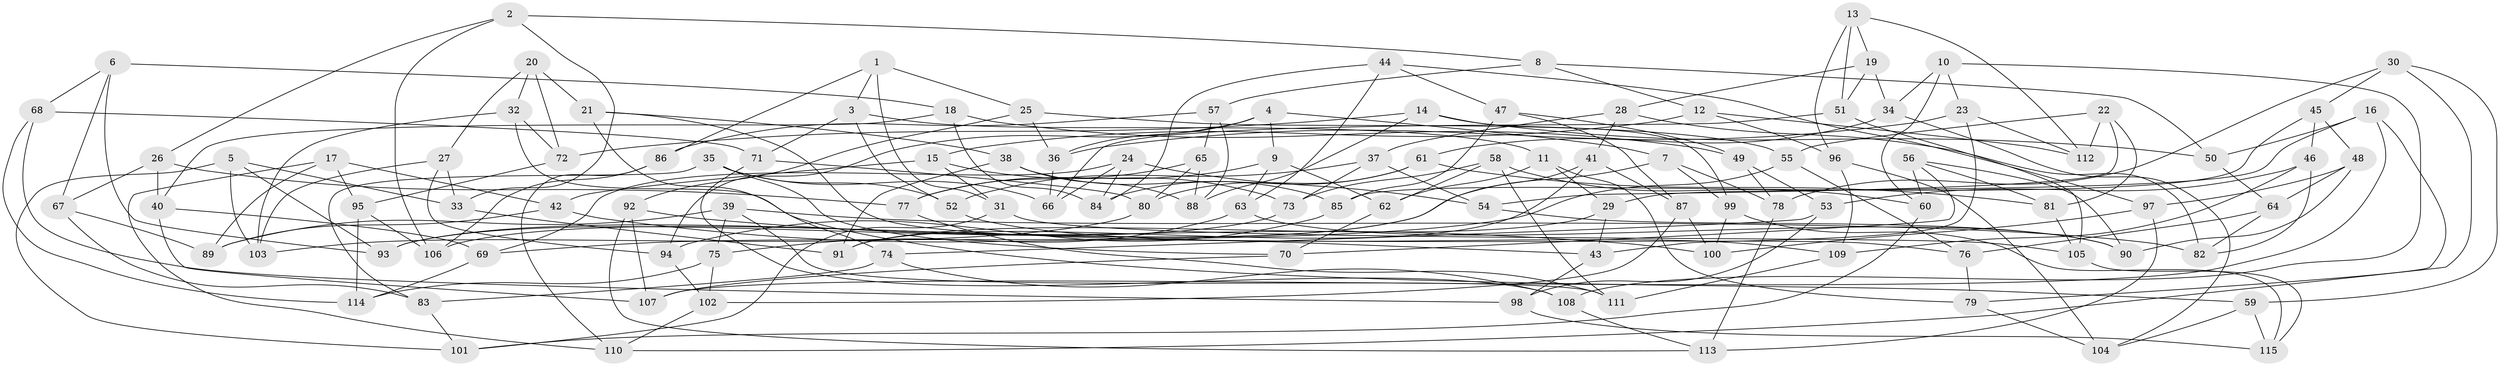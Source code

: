 // coarse degree distribution, {6: 0.47297297297297297, 4: 0.44594594594594594, 5: 0.08108108108108109}
// Generated by graph-tools (version 1.1) at 2025/52/02/27/25 19:52:35]
// undirected, 115 vertices, 230 edges
graph export_dot {
graph [start="1"]
  node [color=gray90,style=filled];
  1;
  2;
  3;
  4;
  5;
  6;
  7;
  8;
  9;
  10;
  11;
  12;
  13;
  14;
  15;
  16;
  17;
  18;
  19;
  20;
  21;
  22;
  23;
  24;
  25;
  26;
  27;
  28;
  29;
  30;
  31;
  32;
  33;
  34;
  35;
  36;
  37;
  38;
  39;
  40;
  41;
  42;
  43;
  44;
  45;
  46;
  47;
  48;
  49;
  50;
  51;
  52;
  53;
  54;
  55;
  56;
  57;
  58;
  59;
  60;
  61;
  62;
  63;
  64;
  65;
  66;
  67;
  68;
  69;
  70;
  71;
  72;
  73;
  74;
  75;
  76;
  77;
  78;
  79;
  80;
  81;
  82;
  83;
  84;
  85;
  86;
  87;
  88;
  89;
  90;
  91;
  92;
  93;
  94;
  95;
  96;
  97;
  98;
  99;
  100;
  101;
  102;
  103;
  104;
  105;
  106;
  107;
  108;
  109;
  110;
  111;
  112;
  113;
  114;
  115;
  1 -- 3;
  1 -- 86;
  1 -- 31;
  1 -- 25;
  2 -- 26;
  2 -- 106;
  2 -- 8;
  2 -- 33;
  3 -- 71;
  3 -- 11;
  3 -- 52;
  4 -- 94;
  4 -- 9;
  4 -- 36;
  4 -- 7;
  5 -- 103;
  5 -- 101;
  5 -- 33;
  5 -- 93;
  6 -- 67;
  6 -- 93;
  6 -- 18;
  6 -- 68;
  7 -- 93;
  7 -- 78;
  7 -- 99;
  8 -- 50;
  8 -- 57;
  8 -- 12;
  9 -- 62;
  9 -- 77;
  9 -- 63;
  10 -- 34;
  10 -- 23;
  10 -- 60;
  10 -- 108;
  11 -- 79;
  11 -- 29;
  11 -- 62;
  12 -- 15;
  12 -- 96;
  12 -- 112;
  13 -- 112;
  13 -- 51;
  13 -- 96;
  13 -- 19;
  14 -- 88;
  14 -- 72;
  14 -- 50;
  14 -- 99;
  15 -- 42;
  15 -- 73;
  15 -- 31;
  16 -- 107;
  16 -- 50;
  16 -- 79;
  16 -- 29;
  17 -- 42;
  17 -- 89;
  17 -- 110;
  17 -- 95;
  18 -- 84;
  18 -- 40;
  18 -- 49;
  19 -- 51;
  19 -- 28;
  19 -- 34;
  20 -- 32;
  20 -- 27;
  20 -- 72;
  20 -- 21;
  21 -- 38;
  21 -- 74;
  21 -- 76;
  22 -- 54;
  22 -- 81;
  22 -- 112;
  22 -- 55;
  23 -- 112;
  23 -- 36;
  23 -- 43;
  24 -- 69;
  24 -- 54;
  24 -- 66;
  24 -- 84;
  25 -- 92;
  25 -- 36;
  25 -- 55;
  26 -- 77;
  26 -- 67;
  26 -- 40;
  27 -- 33;
  27 -- 94;
  27 -- 103;
  28 -- 82;
  28 -- 37;
  28 -- 41;
  29 -- 91;
  29 -- 43;
  30 -- 59;
  30 -- 45;
  30 -- 78;
  30 -- 110;
  31 -- 105;
  31 -- 101;
  32 -- 103;
  32 -- 59;
  32 -- 72;
  33 -- 91;
  34 -- 104;
  34 -- 61;
  35 -- 66;
  35 -- 70;
  35 -- 83;
  35 -- 52;
  36 -- 66;
  37 -- 52;
  37 -- 73;
  37 -- 54;
  38 -- 85;
  38 -- 91;
  38 -- 88;
  39 -- 82;
  39 -- 75;
  39 -- 111;
  39 -- 89;
  40 -- 69;
  40 -- 107;
  41 -- 106;
  41 -- 91;
  41 -- 87;
  42 -- 89;
  42 -- 43;
  43 -- 98;
  44 -- 63;
  44 -- 97;
  44 -- 84;
  44 -- 47;
  45 -- 85;
  45 -- 48;
  45 -- 46;
  46 -- 82;
  46 -- 53;
  46 -- 109;
  47 -- 49;
  47 -- 87;
  47 -- 85;
  48 -- 64;
  48 -- 90;
  48 -- 97;
  49 -- 53;
  49 -- 78;
  50 -- 64;
  51 -- 66;
  51 -- 105;
  52 -- 109;
  53 -- 74;
  53 -- 98;
  54 -- 90;
  55 -- 69;
  55 -- 76;
  56 -- 81;
  56 -- 90;
  56 -- 60;
  56 -- 70;
  57 -- 65;
  57 -- 88;
  57 -- 86;
  58 -- 73;
  58 -- 62;
  58 -- 60;
  58 -- 111;
  59 -- 104;
  59 -- 115;
  60 -- 101;
  61 -- 80;
  61 -- 81;
  61 -- 84;
  62 -- 70;
  63 -- 90;
  63 -- 75;
  64 -- 76;
  64 -- 82;
  65 -- 77;
  65 -- 88;
  65 -- 80;
  67 -- 83;
  67 -- 89;
  68 -- 98;
  68 -- 71;
  68 -- 114;
  69 -- 114;
  70 -- 107;
  71 -- 80;
  71 -- 108;
  72 -- 95;
  73 -- 93;
  74 -- 83;
  74 -- 108;
  75 -- 102;
  75 -- 114;
  76 -- 79;
  77 -- 111;
  78 -- 113;
  79 -- 104;
  80 -- 103;
  81 -- 105;
  83 -- 101;
  85 -- 94;
  86 -- 106;
  86 -- 110;
  87 -- 102;
  87 -- 100;
  92 -- 107;
  92 -- 100;
  92 -- 113;
  94 -- 102;
  95 -- 114;
  95 -- 106;
  96 -- 109;
  96 -- 104;
  97 -- 113;
  97 -- 100;
  98 -- 115;
  99 -- 100;
  99 -- 115;
  102 -- 110;
  105 -- 115;
  108 -- 113;
  109 -- 111;
}
